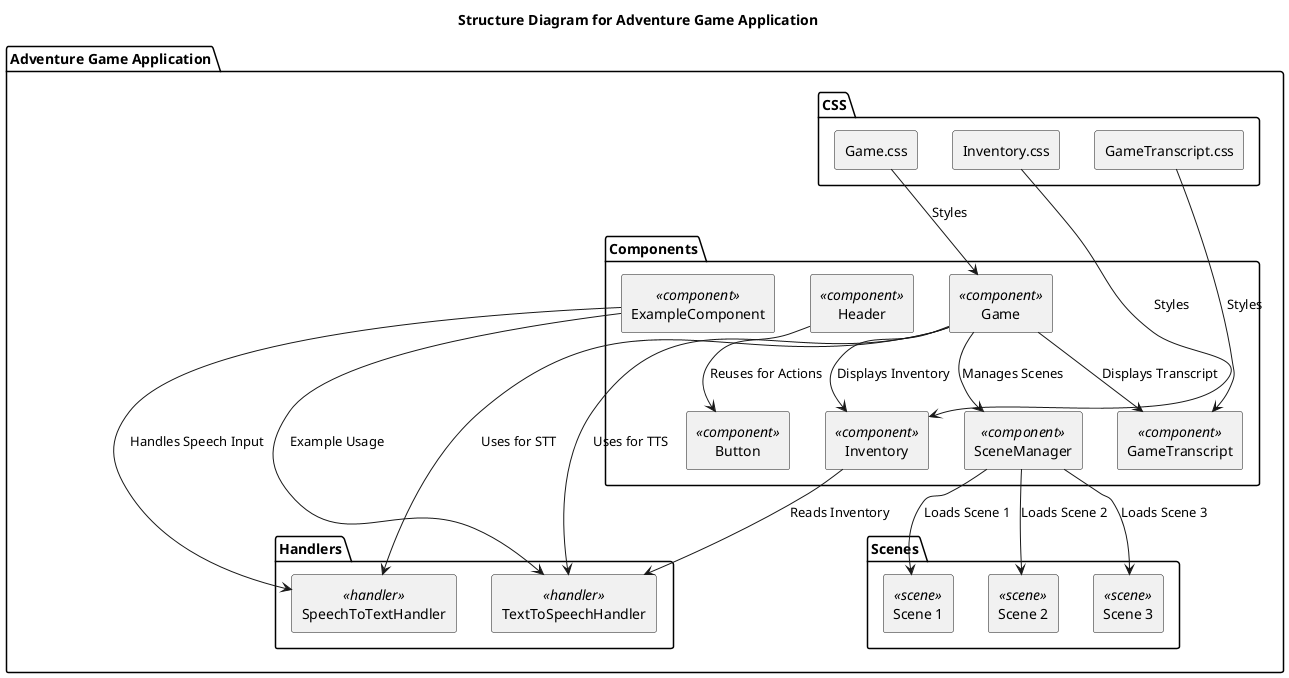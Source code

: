 @startuml

' Define styles for components
skinparam componentStyle rectangle

' Title
title Structure Diagram for Adventure Game Application

' Define Main Components
package "Adventure Game Application" {
  
  package "Handlers" {
    [TextToSpeechHandler] <<handler>> 
    [SpeechToTextHandler] <<handler>> 
  }

  package "Components" {
    [Game] <<component>>
    [GameTranscript] <<component>>
    [Inventory] <<component>>
    [Button] <<component>>
    [SceneManager] <<component>>
    [ExampleComponent] <<component>>
    [Header] <<component>>
  }

  package "Scenes" {
    [Scene 1] <<scene>> 
    [Scene 2] <<scene>> 
    [Scene 3] <<scene>> 
  }

  package "CSS" {
    [Game.css]
    [Inventory.css]
    [GameTranscript.css]
  }
}

' Relationships
[Game] --> [SceneManager] : "Manages Scenes"
[SceneManager] --> [Scene 1] : "Loads Scene 1"
[SceneManager] --> [Scene 2] : "Loads Scene 2"
[SceneManager] --> [Scene 3] : "Loads Scene 3"

[Game] --> [GameTranscript] : "Displays Transcript"
[Game] --> [Inventory] : "Displays Inventory"
[Game] --> [TextToSpeechHandler] : "Uses for TTS"
[Game] --> [SpeechToTextHandler] : "Uses for STT"

[Inventory] --> [TextToSpeechHandler] : "Reads Inventory"
[ExampleComponent] --> [TextToSpeechHandler] : "Example Usage"
[ExampleComponent] --> [SpeechToTextHandler] : "Handles Speech Input"

[Header] --> [Button] : "Reuses for Actions"

' CSS relationships
[Game.css] --> [Game] : "Styles"
[Inventory.css] --> [Inventory] : "Styles"
[GameTranscript.css] --> [GameTranscript] : "Styles"

@enduml
